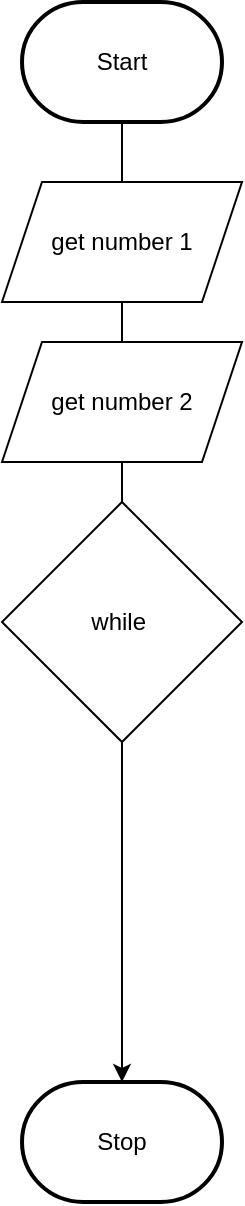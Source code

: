 <mxfile>
    <diagram id="HIP3nbAZw_EuaXWnEj3U" name="Page-1">
        <mxGraphModel dx="1086" dy="743" grid="1" gridSize="10" guides="1" tooltips="1" connect="1" arrows="1" fold="1" page="1" pageScale="1" pageWidth="850" pageHeight="1100" math="0" shadow="0">
            <root>
                <mxCell id="0"/>
                <mxCell id="1" parent="0"/>
                <mxCell id="4" style="edgeStyle=orthogonalEdgeStyle;html=1;rounded=0;startArrow=none;" parent="1" source="9" target="3" edge="1">
                    <mxGeometry relative="1" as="geometry"/>
                </mxCell>
                <mxCell id="2" value="Start" style="strokeWidth=2;html=1;shape=mxgraph.flowchart.terminator;whiteSpace=wrap;" parent="1" vertex="1">
                    <mxGeometry x="160" y="40" width="100" height="60" as="geometry"/>
                </mxCell>
                <mxCell id="3" value="Stop" style="strokeWidth=2;html=1;shape=mxgraph.flowchart.terminator;whiteSpace=wrap;" parent="1" vertex="1">
                    <mxGeometry x="160" y="580" width="100" height="60" as="geometry"/>
                </mxCell>
                <mxCell id="6" value="" style="edgeStyle=orthogonalEdgeStyle;html=1;rounded=0;endArrow=none;" edge="1" parent="1" source="2" target="5">
                    <mxGeometry relative="1" as="geometry">
                        <mxPoint x="210" y="100" as="sourcePoint"/>
                        <mxPoint x="210" y="440" as="targetPoint"/>
                    </mxGeometry>
                </mxCell>
                <mxCell id="5" value="get number 1" style="shape=parallelogram;perimeter=parallelogramPerimeter;whiteSpace=wrap;html=1;fixedSize=1;" vertex="1" parent="1">
                    <mxGeometry x="150" y="130" width="120" height="60" as="geometry"/>
                </mxCell>
                <mxCell id="8" value="" style="edgeStyle=orthogonalEdgeStyle;html=1;rounded=0;startArrow=none;endArrow=none;" edge="1" parent="1" source="5" target="7">
                    <mxGeometry relative="1" as="geometry">
                        <mxPoint x="210" y="180" as="sourcePoint"/>
                        <mxPoint x="210" y="440" as="targetPoint"/>
                    </mxGeometry>
                </mxCell>
                <mxCell id="7" value="get number 2" style="shape=parallelogram;perimeter=parallelogramPerimeter;whiteSpace=wrap;html=1;fixedSize=1;" vertex="1" parent="1">
                    <mxGeometry x="150" y="210" width="120" height="60" as="geometry"/>
                </mxCell>
                <mxCell id="10" value="" style="edgeStyle=orthogonalEdgeStyle;html=1;rounded=0;startArrow=none;endArrow=none;" edge="1" parent="1" source="7" target="9">
                    <mxGeometry relative="1" as="geometry">
                        <mxPoint x="210" y="270" as="sourcePoint"/>
                        <mxPoint x="210" y="440" as="targetPoint"/>
                    </mxGeometry>
                </mxCell>
                <mxCell id="9" value="while&amp;nbsp;" style="rhombus;whiteSpace=wrap;html=1;" vertex="1" parent="1">
                    <mxGeometry x="150" y="290" width="120" height="120" as="geometry"/>
                </mxCell>
            </root>
        </mxGraphModel>
    </diagram>
</mxfile>